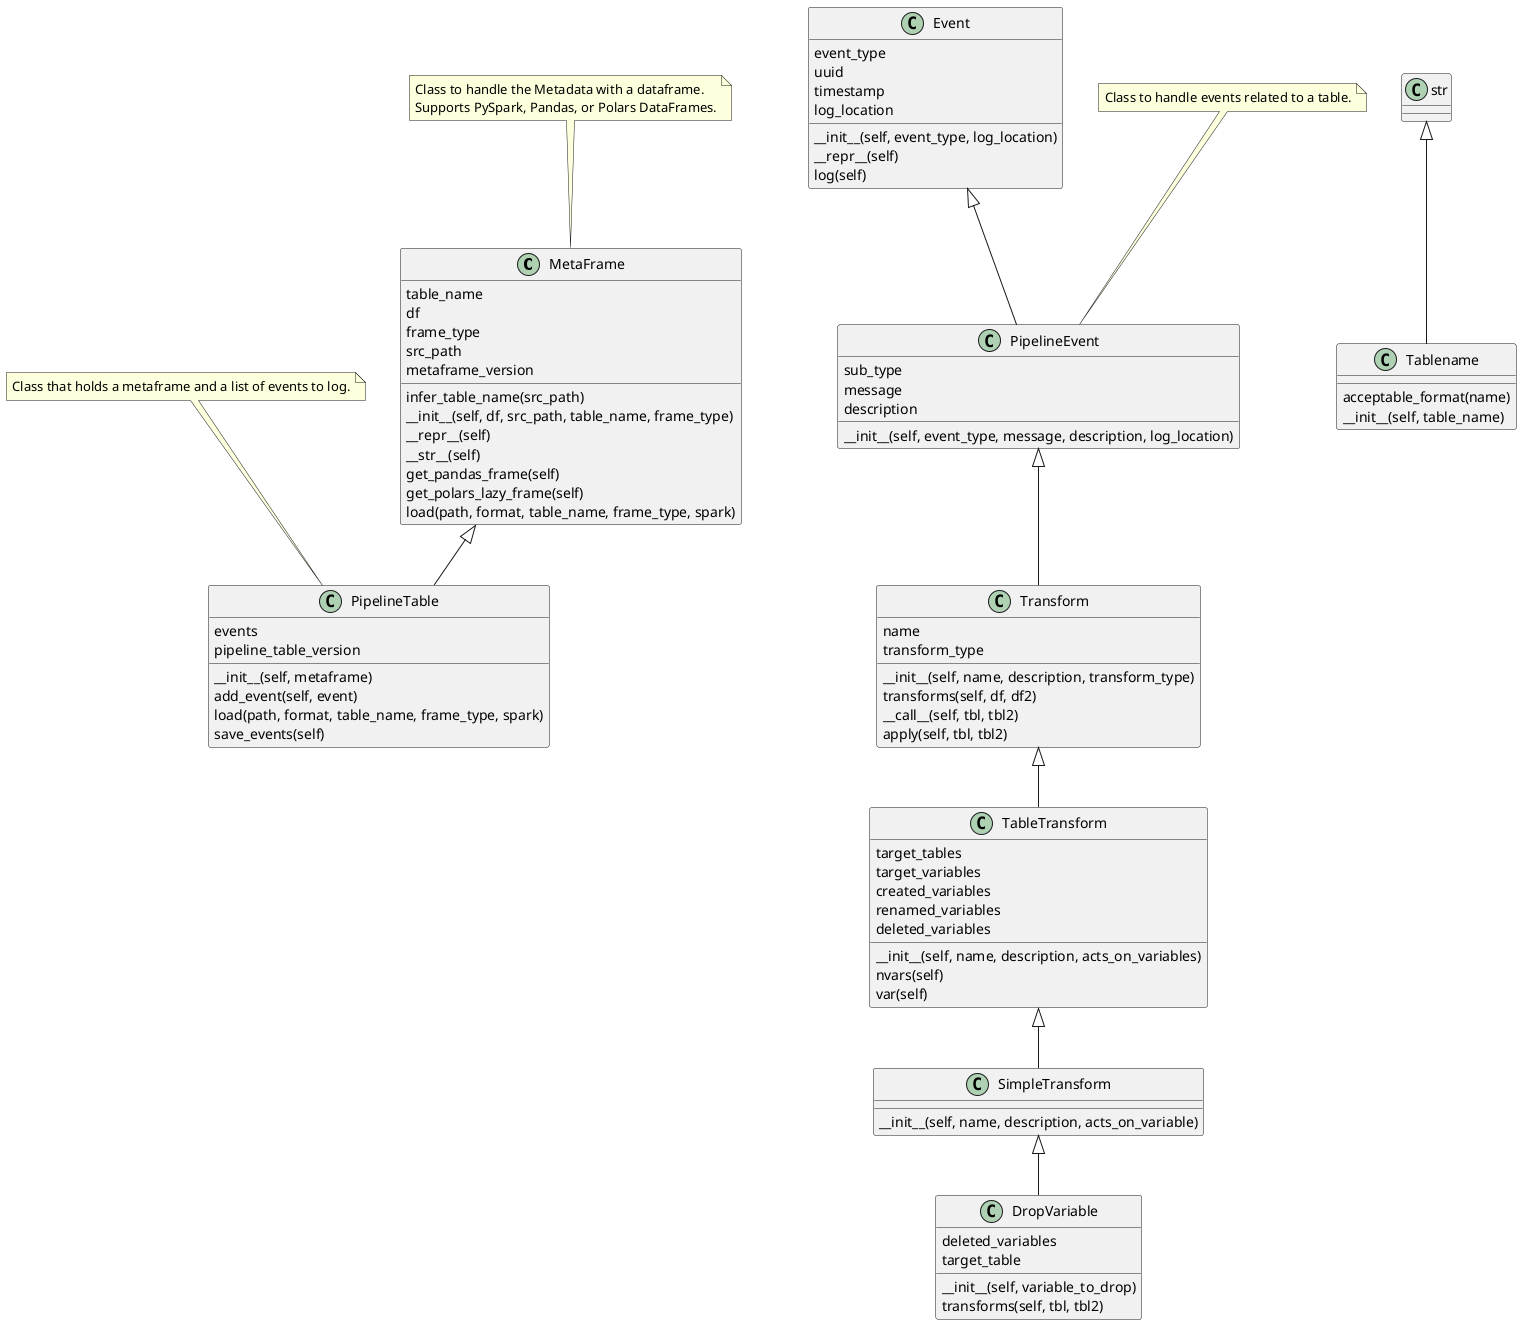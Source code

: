 @startuml

skinparam classAttributeIconSize 0

class MetaFrame{
    table_name
    df
    frame_type
    src_path
    metaframe_version
    infer_table_name(src_path)
    __init__(self, df, src_path, table_name, frame_type)
    __repr__(self)
    __str__(self)
    get_pandas_frame(self)
    get_polars_lazy_frame(self)
    load(path, format, table_name, frame_type, spark)
}

class Event{
    event_type
    uuid
    timestamp
    log_location
    __init__(self, event_type, log_location)
    __repr__(self)
    log(self)
}

class PipelineEvent{
    sub_type
    message
    description
    __init__(self, event_type, message, description, log_location)
}

class PipelineTable{
    events
    pipeline_table_version
    __init__(self, metaframe)
    add_event(self, event)
    load(path, format, table_name, frame_type, spark)
    save_events(self)
}

class Tablename{
    acceptable_format(name)
    __init__(self, table_name)
}

class Transform{
    name
    transform_type
    __init__(self, name, description, transform_type)
    transforms(self, df, df2)
    __call__(self, tbl, tbl2)
    apply(self, tbl, tbl2)
}

class TableTransform{
    target_tables
    target_variables
    created_variables
    renamed_variables
    deleted_variables
    __init__(self, name, description, acts_on_variables)
    nvars(self)
    var(self)
}

class SimpleTransform{
    __init__(self, name, description, acts_on_variable)
}

class DropVariable{
    deleted_variables
    target_table
    __init__(self, variable_to_drop)
    transforms(self, tbl, tbl2)
}

Event <|-- PipelineEvent
MetaFrame <|-- PipelineTable
str <|-- Tablename
PipelineEvent <|-- Transform
Transform <|-- TableTransform
TableTransform <|-- SimpleTransform
SimpleTransform <|-- DropVariable

note top of MetaFrame
Class to handle the Metadata with a dataframe.
Supports PySpark, Pandas, or Polars DataFrames.
end note

note top of PipelineEvent
Class to handle events related to a table.
end note

note top of PipelineTable
Class that holds a metaframe and a list of events to log.
end note


@enduml